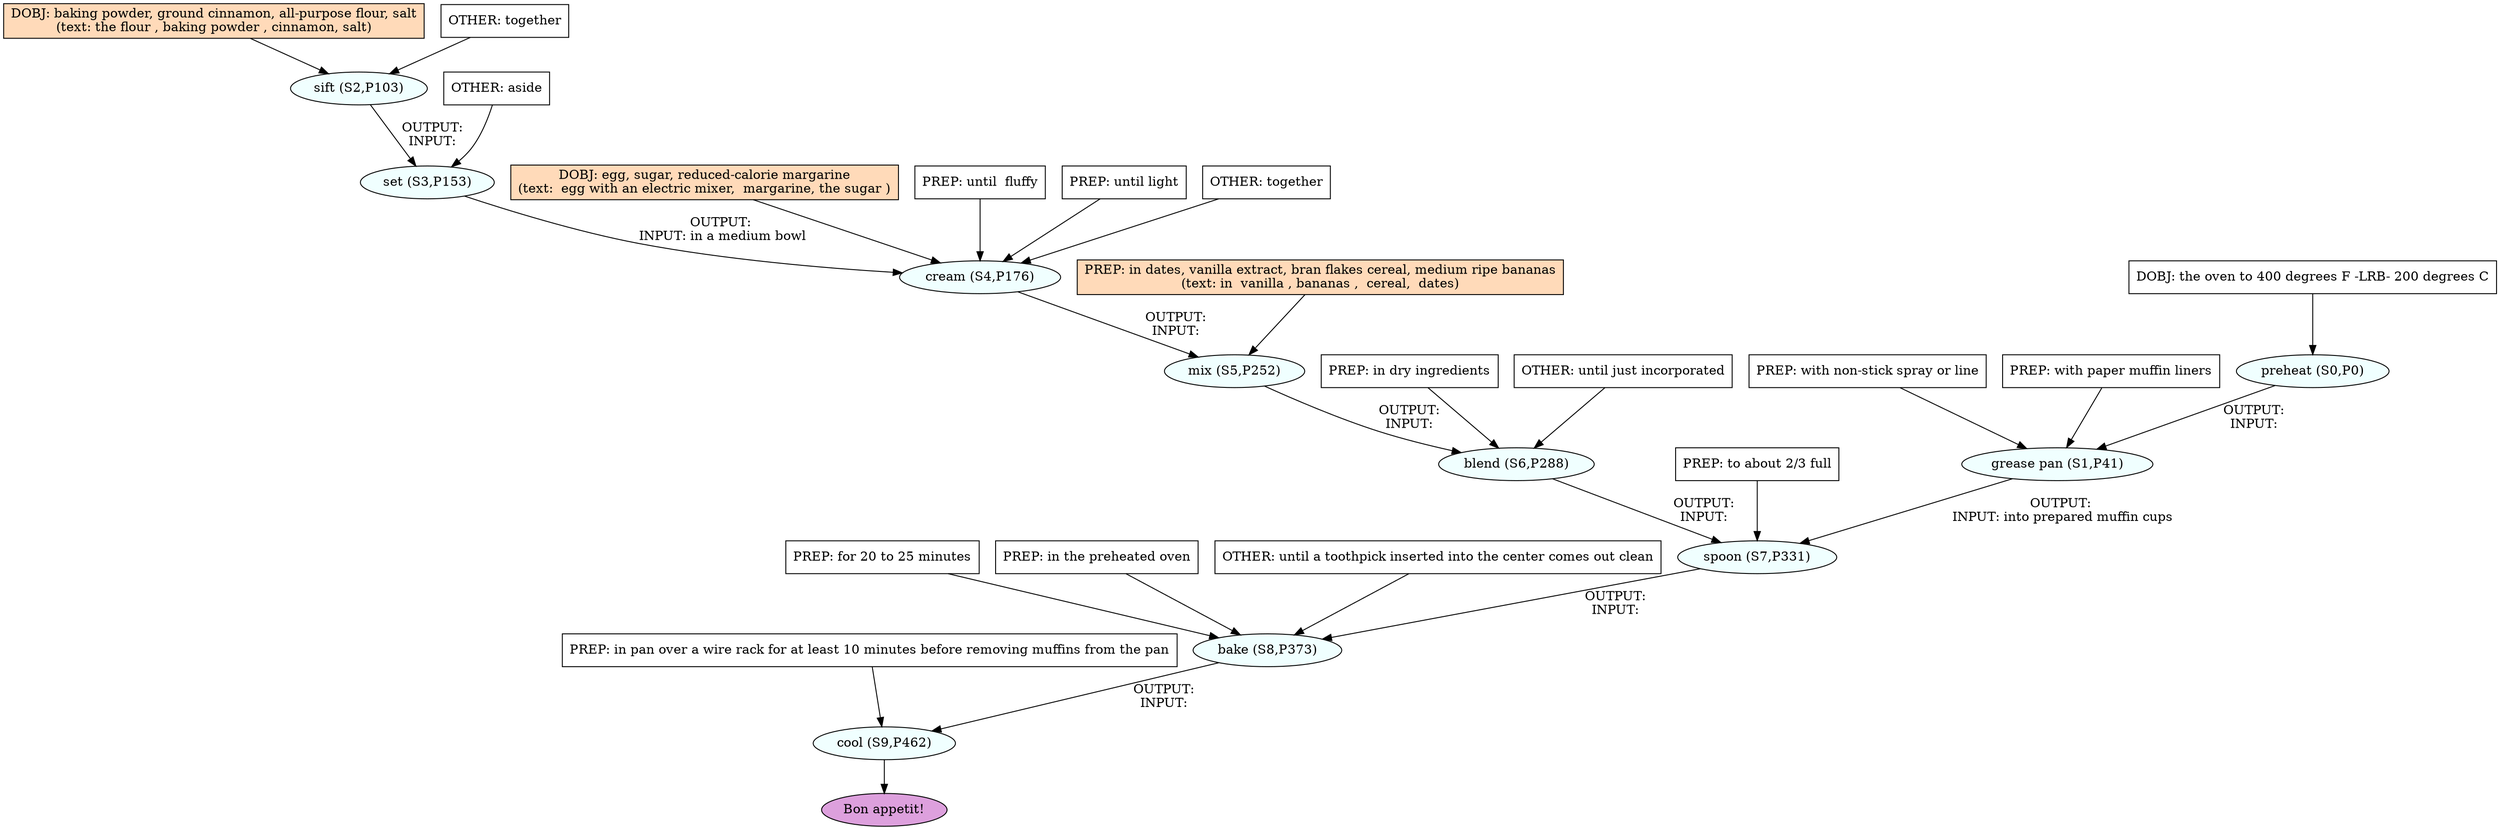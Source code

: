 digraph recipe {
E0[label="preheat (S0,P0)", shape=oval, style=filled, fillcolor=azure]
E1[label="grease pan (S1,P41)", shape=oval, style=filled, fillcolor=azure]
E2[label="sift (S2,P103)", shape=oval, style=filled, fillcolor=azure]
E3[label="set (S3,P153)", shape=oval, style=filled, fillcolor=azure]
E4[label="cream (S4,P176)", shape=oval, style=filled, fillcolor=azure]
E5[label="mix (S5,P252)", shape=oval, style=filled, fillcolor=azure]
E6[label="blend (S6,P288)", shape=oval, style=filled, fillcolor=azure]
E7[label="spoon (S7,P331)", shape=oval, style=filled, fillcolor=azure]
E8[label="bake (S8,P373)", shape=oval, style=filled, fillcolor=azure]
E9[label="cool (S9,P462)", shape=oval, style=filled, fillcolor=azure]
D0[label="DOBJ: the oven to 400 degrees F -LRB- 200 degrees C", shape=box, style=filled, fillcolor=white]
D0 -> E0
D2[label="DOBJ: baking powder, ground cinnamon, all-purpose flour, salt
(text: the flour , baking powder , cinnamon, salt)", shape=box, style=filled, fillcolor=peachpuff]
D2 -> E2
O2_0[label="OTHER: together", shape=box, style=filled, fillcolor=white]
O2_0 -> E2
E0 -> E1 [label="OUTPUT: 
INPUT: "]
P1_0_0[label="PREP: with non-stick spray or line", shape=box, style=filled, fillcolor=white]
P1_0_0 -> E1
P1_1_0[label="PREP: with paper muffin liners", shape=box, style=filled, fillcolor=white]
P1_1_0 -> E1
E2 -> E3 [label="OUTPUT: 
INPUT: "]
O3_0_0[label="OTHER: aside", shape=box, style=filled, fillcolor=white]
O3_0_0 -> E3
D4_ing[label="DOBJ: egg, sugar, reduced-calorie margarine
(text:  egg with an electric mixer,  margarine, the sugar )", shape=box, style=filled, fillcolor=peachpuff]
D4_ing -> E4
E3 -> E4 [label="OUTPUT: 
INPUT: in a medium bowl"]
P4_1_0[label="PREP: until  fluffy", shape=box, style=filled, fillcolor=white]
P4_1_0 -> E4
P4_1_1[label="PREP: until light", shape=box, style=filled, fillcolor=white]
P4_1_1 -> E4
O4_0_0[label="OTHER: together", shape=box, style=filled, fillcolor=white]
O4_0_0 -> E4
E4 -> E5 [label="OUTPUT: 
INPUT: "]
P5_0_ing[label="PREP: in dates, vanilla extract, bran flakes cereal, medium ripe bananas
(text: in  vanilla , bananas ,  cereal,  dates)", shape=box, style=filled, fillcolor=peachpuff]
P5_0_ing -> E5
E5 -> E6 [label="OUTPUT: 
INPUT: "]
P6_0_0[label="PREP: in dry ingredients", shape=box, style=filled, fillcolor=white]
P6_0_0 -> E6
O6_0_0[label="OTHER: until just incorporated", shape=box, style=filled, fillcolor=white]
O6_0_0 -> E6
E6 -> E7 [label="OUTPUT: 
INPUT: "]
E1 -> E7 [label="OUTPUT: 
INPUT: into prepared muffin cups"]
P7_1_0[label="PREP: to about 2/3 full", shape=box, style=filled, fillcolor=white]
P7_1_0 -> E7
E7 -> E8 [label="OUTPUT: 
INPUT: "]
P8_0_0[label="PREP: for 20 to 25 minutes", shape=box, style=filled, fillcolor=white]
P8_0_0 -> E8
P8_1_0[label="PREP: in the preheated oven", shape=box, style=filled, fillcolor=white]
P8_1_0 -> E8
O8_0_0[label="OTHER: until a toothpick inserted into the center comes out clean", shape=box, style=filled, fillcolor=white]
O8_0_0 -> E8
E8 -> E9 [label="OUTPUT: 
INPUT: "]
P9_0_0[label="PREP: in pan over a wire rack for at least 10 minutes before removing muffins from the pan", shape=box, style=filled, fillcolor=white]
P9_0_0 -> E9
EOR[label="Bon appetit!", shape=oval, style=filled, fillcolor=plum]
E9 -> EOR
}
